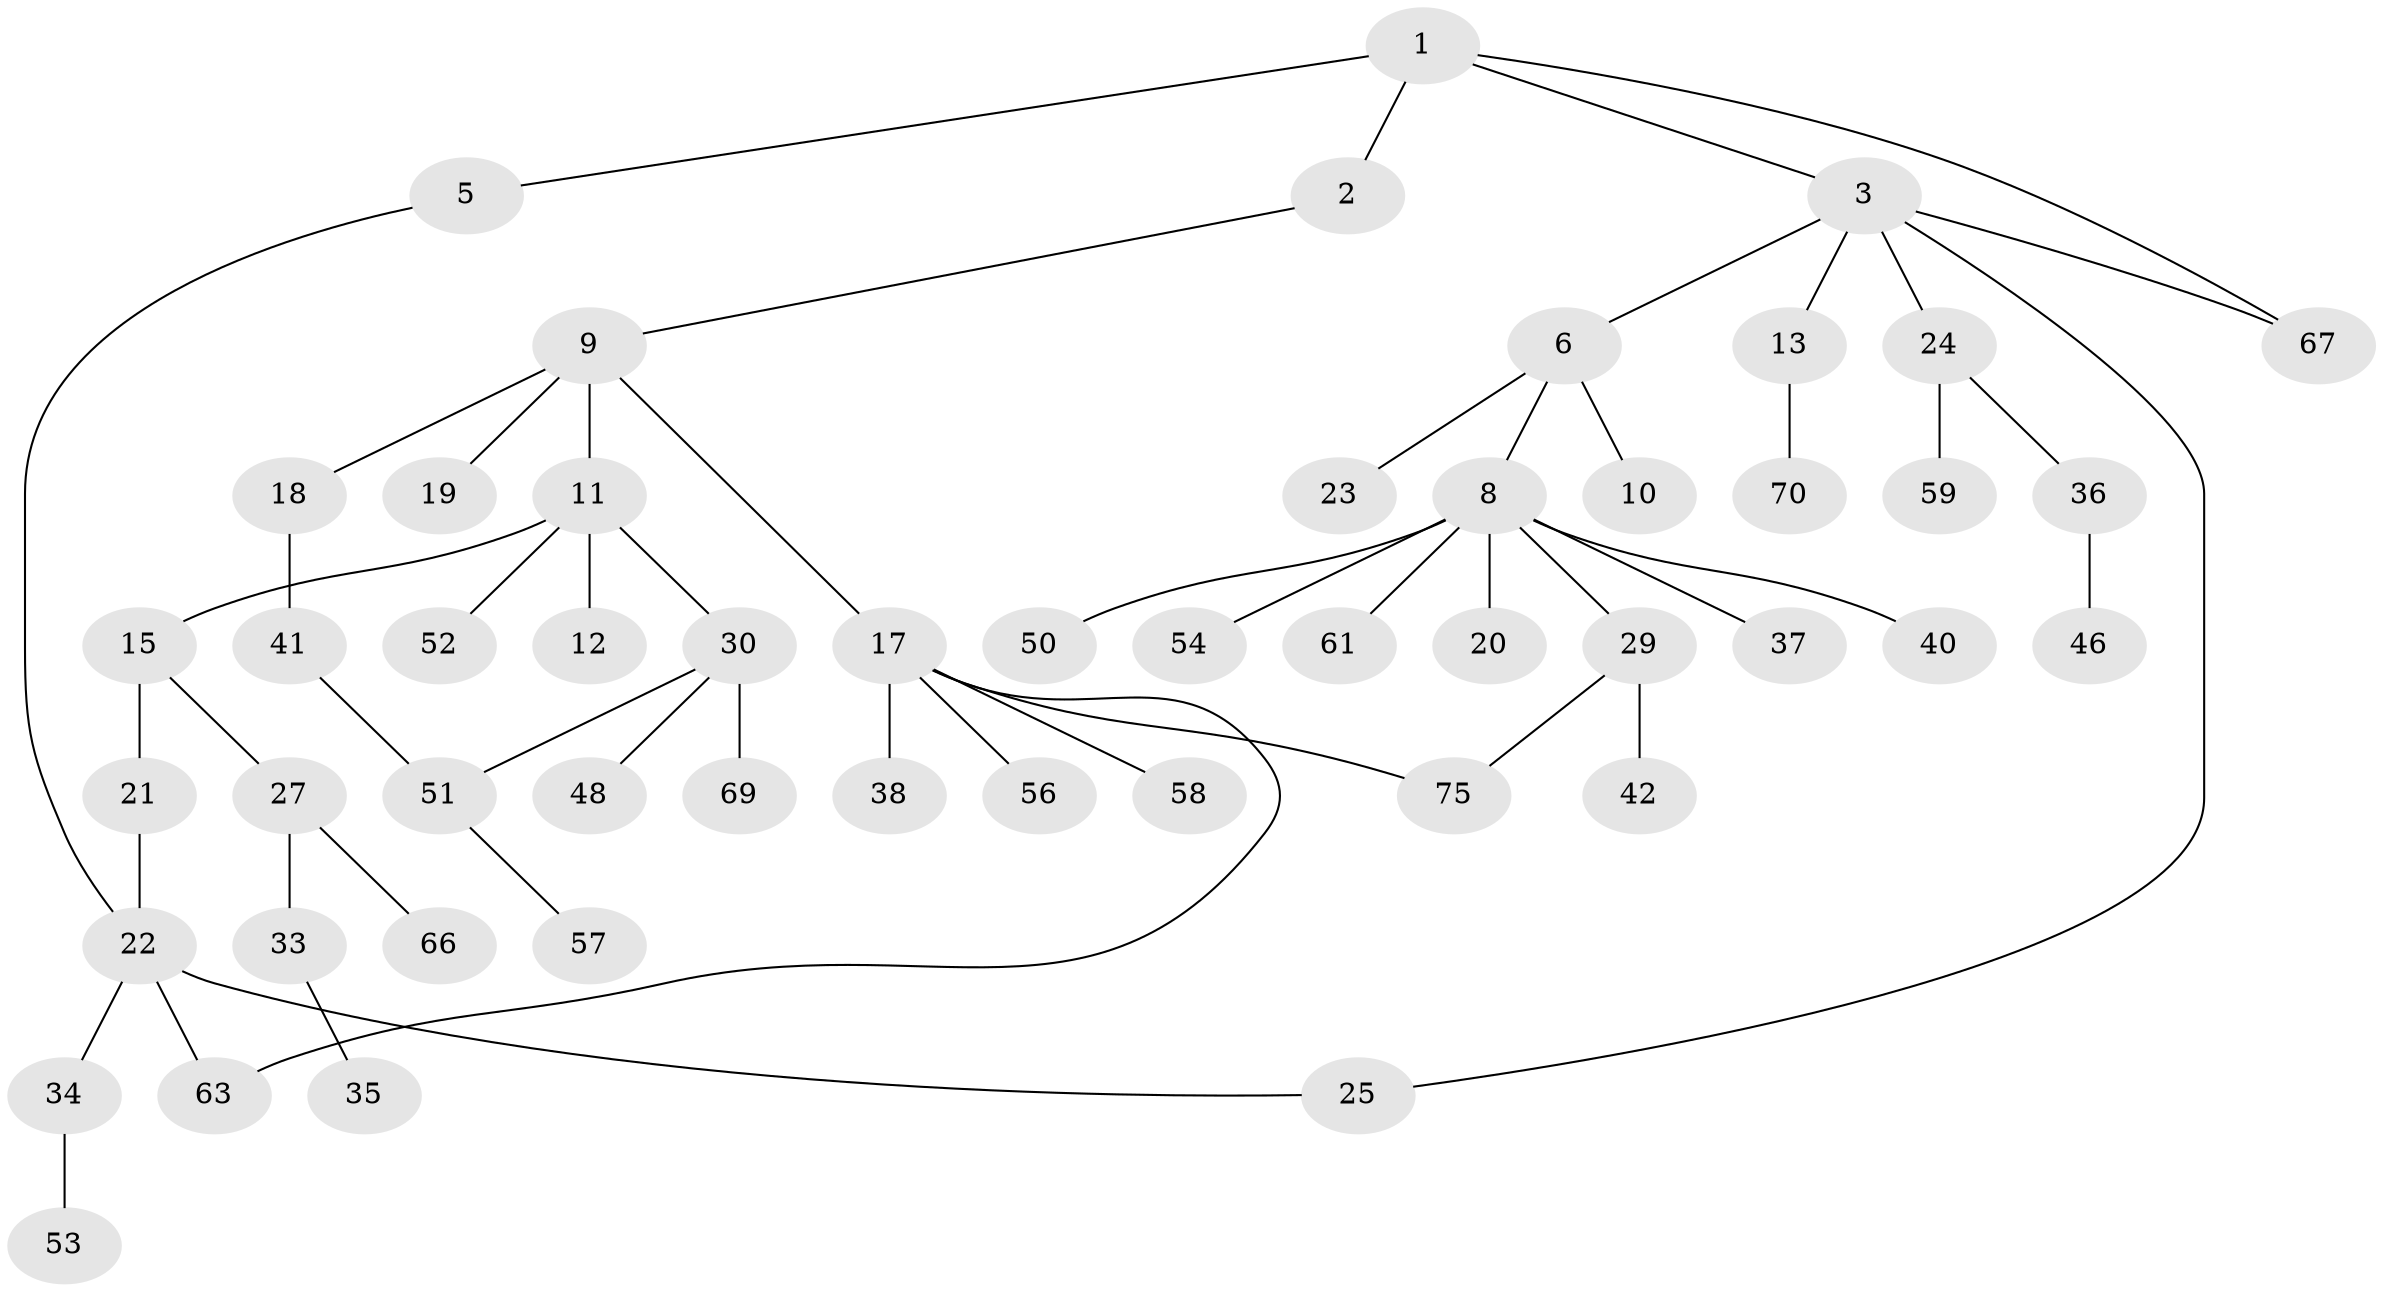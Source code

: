 // Generated by graph-tools (version 1.1) at 2025/51/02/27/25 19:51:38]
// undirected, 51 vertices, 56 edges
graph export_dot {
graph [start="1"]
  node [color=gray90,style=filled];
  1 [super="+7"];
  2 [super="+76"];
  3 [super="+4"];
  5;
  6 [super="+32"];
  8 [super="+14"];
  9 [super="+60"];
  10;
  11 [super="+16"];
  12 [super="+44"];
  13 [super="+64"];
  15 [super="+74"];
  17 [super="+26"];
  18;
  19 [super="+43"];
  20 [super="+72"];
  21;
  22 [super="+31"];
  23;
  24 [super="+28"];
  25;
  27 [super="+65"];
  29 [super="+49"];
  30 [super="+73"];
  33 [super="+68"];
  34 [super="+47"];
  35 [super="+55"];
  36 [super="+45"];
  37;
  38 [super="+39"];
  40;
  41;
  42;
  46;
  48;
  50;
  51 [super="+62"];
  52;
  53;
  54 [super="+71"];
  56;
  57;
  58;
  59;
  61;
  63;
  66;
  67;
  69;
  70;
  75;
  1 -- 2;
  1 -- 3;
  1 -- 5;
  1 -- 67;
  2 -- 9;
  3 -- 6;
  3 -- 24;
  3 -- 25;
  3 -- 67;
  3 -- 13;
  5 -- 22;
  6 -- 8;
  6 -- 10;
  6 -- 23;
  8 -- 40;
  8 -- 61;
  8 -- 50;
  8 -- 20;
  8 -- 37;
  8 -- 54;
  8 -- 29;
  9 -- 11;
  9 -- 17;
  9 -- 18;
  9 -- 19;
  11 -- 12;
  11 -- 15;
  11 -- 52;
  11 -- 30;
  13 -- 70;
  15 -- 21;
  15 -- 27;
  17 -- 56;
  17 -- 38;
  17 -- 58;
  17 -- 75;
  17 -- 63;
  18 -- 41;
  21 -- 22;
  22 -- 34;
  22 -- 25;
  22 -- 63;
  24 -- 59;
  24 -- 36;
  27 -- 33;
  27 -- 66;
  29 -- 42;
  29 -- 75;
  30 -- 48;
  30 -- 69;
  30 -- 51;
  33 -- 35;
  34 -- 53;
  36 -- 46;
  41 -- 51;
  51 -- 57;
}
